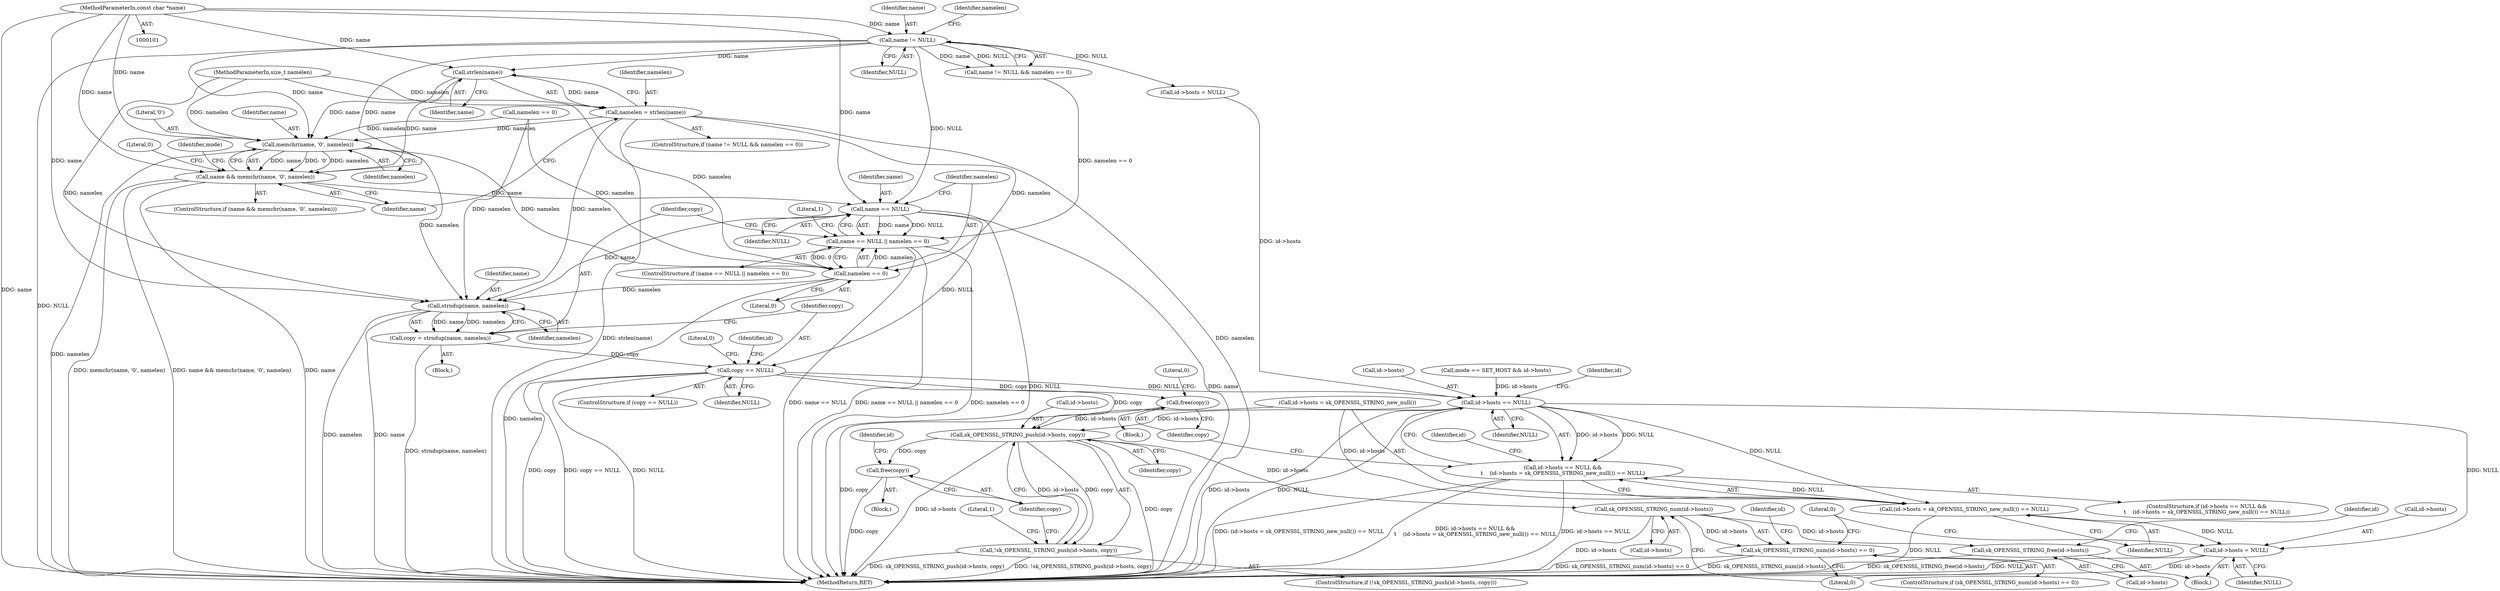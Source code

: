 digraph "0_openbsd_0654414afcce51a16d35d05060190a3ec4618d42@API" {
"1000118" [label="(Call,strlen(name))"];
"1000110" [label="(Call,name != NULL)"];
"1000104" [label="(MethodParameterIn,const char *name)"];
"1000116" [label="(Call,namelen = strlen(name))"];
"1000123" [label="(Call,memchr(name, '\0', namelen))"];
"1000121" [label="(Call,name && memchr(name, '\0', namelen))"];
"1000149" [label="(Call,name == NULL)"];
"1000148" [label="(Call,name == NULL || namelen == 0)"];
"1000159" [label="(Call,strndup(name, namelen))"];
"1000157" [label="(Call,copy = strndup(name, namelen))"];
"1000163" [label="(Call,copy == NULL)"];
"1000170" [label="(Call,id->hosts == NULL)"];
"1000169" [label="(Call,id->hosts == NULL &&\n\t    (id->hosts = sk_OPENSSL_STRING_new_null()) == NULL)"];
"1000175" [label="(Call,(id->hosts = sk_OPENSSL_STRING_new_null()) == NULL)"];
"1000209" [label="(Call,id->hosts = NULL)"];
"1000189" [label="(Call,sk_OPENSSL_STRING_push(id->hosts, copy))"];
"1000188" [label="(Call,!sk_OPENSSL_STRING_push(id->hosts, copy))"];
"1000195" [label="(Call,free(copy))"];
"1000199" [label="(Call,sk_OPENSSL_STRING_num(id->hosts))"];
"1000198" [label="(Call,sk_OPENSSL_STRING_num(id->hosts) == 0)"];
"1000205" [label="(Call,sk_OPENSSL_STRING_free(id->hosts))"];
"1000183" [label="(Call,free(copy))"];
"1000152" [label="(Call,namelen == 0)"];
"1000205" [label="(Call,sk_OPENSSL_STRING_free(id->hosts))"];
"1000142" [label="(Call,id->hosts = NULL)"];
"1000148" [label="(Call,name == NULL || namelen == 0)"];
"1000195" [label="(Call,free(copy))"];
"1000217" [label="(Literal,1)"];
"1000110" [label="(Call,name != NULL)"];
"1000169" [label="(Call,id->hosts == NULL &&\n\t    (id->hosts = sk_OPENSSL_STRING_new_null()) == NULL)"];
"1000218" [label="(MethodReturn,RET)"];
"1000108" [label="(ControlStructure,if (name != NULL && namelen == 0))"];
"1000152" [label="(Call,namelen == 0)"];
"1000161" [label="(Identifier,namelen)"];
"1000186" [label="(Literal,0)"];
"1000204" [label="(Block,)"];
"1000207" [label="(Identifier,id)"];
"1000114" [label="(Identifier,namelen)"];
"1000191" [label="(Identifier,id)"];
"1000124" [label="(Identifier,name)"];
"1000147" [label="(ControlStructure,if (name == NULL || namelen == 0))"];
"1000167" [label="(Literal,0)"];
"1000157" [label="(Call,copy = strndup(name, namelen))"];
"1000172" [label="(Identifier,id)"];
"1000154" [label="(Literal,0)"];
"1000190" [label="(Call,id->hosts)"];
"1000193" [label="(Identifier,copy)"];
"1000176" [label="(Call,id->hosts = sk_OPENSSL_STRING_new_null())"];
"1000182" [label="(Block,)"];
"1000203" [label="(Literal,0)"];
"1000211" [label="(Identifier,id)"];
"1000113" [label="(Call,namelen == 0)"];
"1000120" [label="(ControlStructure,if (name && memchr(name, '\0', namelen)))"];
"1000171" [label="(Call,id->hosts)"];
"1000162" [label="(ControlStructure,if (copy == NULL))"];
"1000187" [label="(ControlStructure,if (!sk_OPENSSL_STRING_push(id->hosts, copy)))"];
"1000200" [label="(Call,id->hosts)"];
"1000104" [label="(MethodParameterIn,const char *name)"];
"1000153" [label="(Identifier,namelen)"];
"1000150" [label="(Identifier,name)"];
"1000160" [label="(Identifier,name)"];
"1000164" [label="(Identifier,copy)"];
"1000165" [label="(Identifier,NULL)"];
"1000199" [label="(Call,sk_OPENSSL_STRING_num(id->hosts))"];
"1000121" [label="(Call,name && memchr(name, '\0', namelen))"];
"1000194" [label="(Block,)"];
"1000130" [label="(Call,mode == SET_HOST && id->hosts)"];
"1000188" [label="(Call,!sk_OPENSSL_STRING_push(id->hosts, copy))"];
"1000197" [label="(ControlStructure,if (sk_OPENSSL_STRING_num(id->hosts) == 0))"];
"1000168" [label="(ControlStructure,if (id->hosts == NULL &&\n\t    (id->hosts = sk_OPENSSL_STRING_new_null()) == NULL))"];
"1000128" [label="(Literal,0)"];
"1000119" [label="(Identifier,name)"];
"1000122" [label="(Identifier,name)"];
"1000170" [label="(Call,id->hosts == NULL)"];
"1000206" [label="(Call,id->hosts)"];
"1000159" [label="(Call,strndup(name, namelen))"];
"1000209" [label="(Call,id->hosts = NULL)"];
"1000181" [label="(Identifier,NULL)"];
"1000125" [label="(Literal,'\0')"];
"1000116" [label="(Call,namelen = strlen(name))"];
"1000118" [label="(Call,strlen(name))"];
"1000215" [label="(Literal,0)"];
"1000198" [label="(Call,sk_OPENSSL_STRING_num(id->hosts) == 0)"];
"1000105" [label="(MethodParameterIn,size_t namelen)"];
"1000158" [label="(Identifier,copy)"];
"1000210" [label="(Call,id->hosts)"];
"1000126" [label="(Identifier,namelen)"];
"1000201" [label="(Identifier,id)"];
"1000189" [label="(Call,sk_OPENSSL_STRING_push(id->hosts, copy))"];
"1000112" [label="(Identifier,NULL)"];
"1000175" [label="(Call,(id->hosts = sk_OPENSSL_STRING_new_null()) == NULL)"];
"1000117" [label="(Identifier,namelen)"];
"1000149" [label="(Call,name == NULL)"];
"1000163" [label="(Call,copy == NULL)"];
"1000109" [label="(Call,name != NULL && namelen == 0)"];
"1000196" [label="(Identifier,copy)"];
"1000174" [label="(Identifier,NULL)"];
"1000178" [label="(Identifier,id)"];
"1000213" [label="(Identifier,NULL)"];
"1000151" [label="(Identifier,NULL)"];
"1000132" [label="(Identifier,mode)"];
"1000156" [label="(Literal,1)"];
"1000106" [label="(Block,)"];
"1000123" [label="(Call,memchr(name, '\0', namelen))"];
"1000184" [label="(Identifier,copy)"];
"1000183" [label="(Call,free(copy))"];
"1000111" [label="(Identifier,name)"];
"1000118" -> "1000116"  [label="AST: "];
"1000118" -> "1000119"  [label="CFG: "];
"1000119" -> "1000118"  [label="AST: "];
"1000116" -> "1000118"  [label="CFG: "];
"1000118" -> "1000116"  [label="DDG: name"];
"1000110" -> "1000118"  [label="DDG: name"];
"1000104" -> "1000118"  [label="DDG: name"];
"1000118" -> "1000121"  [label="DDG: name"];
"1000118" -> "1000123"  [label="DDG: name"];
"1000110" -> "1000109"  [label="AST: "];
"1000110" -> "1000112"  [label="CFG: "];
"1000111" -> "1000110"  [label="AST: "];
"1000112" -> "1000110"  [label="AST: "];
"1000114" -> "1000110"  [label="CFG: "];
"1000109" -> "1000110"  [label="CFG: "];
"1000110" -> "1000218"  [label="DDG: NULL"];
"1000110" -> "1000109"  [label="DDG: name"];
"1000110" -> "1000109"  [label="DDG: NULL"];
"1000104" -> "1000110"  [label="DDG: name"];
"1000110" -> "1000121"  [label="DDG: name"];
"1000110" -> "1000123"  [label="DDG: name"];
"1000110" -> "1000142"  [label="DDG: NULL"];
"1000110" -> "1000149"  [label="DDG: NULL"];
"1000104" -> "1000101"  [label="AST: "];
"1000104" -> "1000218"  [label="DDG: name"];
"1000104" -> "1000121"  [label="DDG: name"];
"1000104" -> "1000123"  [label="DDG: name"];
"1000104" -> "1000149"  [label="DDG: name"];
"1000104" -> "1000159"  [label="DDG: name"];
"1000116" -> "1000108"  [label="AST: "];
"1000117" -> "1000116"  [label="AST: "];
"1000122" -> "1000116"  [label="CFG: "];
"1000116" -> "1000218"  [label="DDG: strlen(name)"];
"1000116" -> "1000218"  [label="DDG: namelen"];
"1000105" -> "1000116"  [label="DDG: namelen"];
"1000116" -> "1000123"  [label="DDG: namelen"];
"1000116" -> "1000152"  [label="DDG: namelen"];
"1000116" -> "1000159"  [label="DDG: namelen"];
"1000123" -> "1000121"  [label="AST: "];
"1000123" -> "1000126"  [label="CFG: "];
"1000124" -> "1000123"  [label="AST: "];
"1000125" -> "1000123"  [label="AST: "];
"1000126" -> "1000123"  [label="AST: "];
"1000121" -> "1000123"  [label="CFG: "];
"1000123" -> "1000218"  [label="DDG: namelen"];
"1000123" -> "1000121"  [label="DDG: name"];
"1000123" -> "1000121"  [label="DDG: '\0'"];
"1000123" -> "1000121"  [label="DDG: namelen"];
"1000113" -> "1000123"  [label="DDG: namelen"];
"1000105" -> "1000123"  [label="DDG: namelen"];
"1000123" -> "1000152"  [label="DDG: namelen"];
"1000123" -> "1000159"  [label="DDG: namelen"];
"1000121" -> "1000120"  [label="AST: "];
"1000121" -> "1000122"  [label="CFG: "];
"1000122" -> "1000121"  [label="AST: "];
"1000128" -> "1000121"  [label="CFG: "];
"1000132" -> "1000121"  [label="CFG: "];
"1000121" -> "1000218"  [label="DDG: memchr(name, '\0', namelen)"];
"1000121" -> "1000218"  [label="DDG: name && memchr(name, '\0', namelen)"];
"1000121" -> "1000218"  [label="DDG: name"];
"1000121" -> "1000149"  [label="DDG: name"];
"1000149" -> "1000148"  [label="AST: "];
"1000149" -> "1000151"  [label="CFG: "];
"1000150" -> "1000149"  [label="AST: "];
"1000151" -> "1000149"  [label="AST: "];
"1000153" -> "1000149"  [label="CFG: "];
"1000148" -> "1000149"  [label="CFG: "];
"1000149" -> "1000218"  [label="DDG: NULL"];
"1000149" -> "1000218"  [label="DDG: name"];
"1000149" -> "1000148"  [label="DDG: name"];
"1000149" -> "1000148"  [label="DDG: NULL"];
"1000149" -> "1000159"  [label="DDG: name"];
"1000149" -> "1000163"  [label="DDG: NULL"];
"1000148" -> "1000147"  [label="AST: "];
"1000148" -> "1000152"  [label="CFG: "];
"1000152" -> "1000148"  [label="AST: "];
"1000156" -> "1000148"  [label="CFG: "];
"1000158" -> "1000148"  [label="CFG: "];
"1000148" -> "1000218"  [label="DDG: namelen == 0"];
"1000148" -> "1000218"  [label="DDG: name == NULL"];
"1000148" -> "1000218"  [label="DDG: name == NULL || namelen == 0"];
"1000109" -> "1000148"  [label="DDG: namelen == 0"];
"1000152" -> "1000148"  [label="DDG: namelen"];
"1000152" -> "1000148"  [label="DDG: 0"];
"1000159" -> "1000157"  [label="AST: "];
"1000159" -> "1000161"  [label="CFG: "];
"1000160" -> "1000159"  [label="AST: "];
"1000161" -> "1000159"  [label="AST: "];
"1000157" -> "1000159"  [label="CFG: "];
"1000159" -> "1000218"  [label="DDG: name"];
"1000159" -> "1000218"  [label="DDG: namelen"];
"1000159" -> "1000157"  [label="DDG: name"];
"1000159" -> "1000157"  [label="DDG: namelen"];
"1000113" -> "1000159"  [label="DDG: namelen"];
"1000152" -> "1000159"  [label="DDG: namelen"];
"1000105" -> "1000159"  [label="DDG: namelen"];
"1000157" -> "1000106"  [label="AST: "];
"1000158" -> "1000157"  [label="AST: "];
"1000164" -> "1000157"  [label="CFG: "];
"1000157" -> "1000218"  [label="DDG: strndup(name, namelen)"];
"1000157" -> "1000163"  [label="DDG: copy"];
"1000163" -> "1000162"  [label="AST: "];
"1000163" -> "1000165"  [label="CFG: "];
"1000164" -> "1000163"  [label="AST: "];
"1000165" -> "1000163"  [label="AST: "];
"1000167" -> "1000163"  [label="CFG: "];
"1000172" -> "1000163"  [label="CFG: "];
"1000163" -> "1000218"  [label="DDG: copy"];
"1000163" -> "1000218"  [label="DDG: copy == NULL"];
"1000163" -> "1000218"  [label="DDG: NULL"];
"1000163" -> "1000170"  [label="DDG: NULL"];
"1000163" -> "1000183"  [label="DDG: copy"];
"1000163" -> "1000189"  [label="DDG: copy"];
"1000170" -> "1000169"  [label="AST: "];
"1000170" -> "1000174"  [label="CFG: "];
"1000171" -> "1000170"  [label="AST: "];
"1000174" -> "1000170"  [label="AST: "];
"1000178" -> "1000170"  [label="CFG: "];
"1000169" -> "1000170"  [label="CFG: "];
"1000170" -> "1000218"  [label="DDG: id->hosts"];
"1000170" -> "1000218"  [label="DDG: NULL"];
"1000170" -> "1000169"  [label="DDG: id->hosts"];
"1000170" -> "1000169"  [label="DDG: NULL"];
"1000130" -> "1000170"  [label="DDG: id->hosts"];
"1000142" -> "1000170"  [label="DDG: id->hosts"];
"1000170" -> "1000175"  [label="DDG: NULL"];
"1000170" -> "1000189"  [label="DDG: id->hosts"];
"1000170" -> "1000209"  [label="DDG: NULL"];
"1000169" -> "1000168"  [label="AST: "];
"1000169" -> "1000175"  [label="CFG: "];
"1000175" -> "1000169"  [label="AST: "];
"1000184" -> "1000169"  [label="CFG: "];
"1000191" -> "1000169"  [label="CFG: "];
"1000169" -> "1000218"  [label="DDG: id->hosts == NULL &&\n\t    (id->hosts = sk_OPENSSL_STRING_new_null()) == NULL"];
"1000169" -> "1000218"  [label="DDG: id->hosts == NULL"];
"1000169" -> "1000218"  [label="DDG: (id->hosts = sk_OPENSSL_STRING_new_null()) == NULL"];
"1000175" -> "1000169"  [label="DDG: NULL"];
"1000175" -> "1000181"  [label="CFG: "];
"1000176" -> "1000175"  [label="AST: "];
"1000181" -> "1000175"  [label="AST: "];
"1000175" -> "1000218"  [label="DDG: NULL"];
"1000176" -> "1000175"  [label="DDG: id->hosts"];
"1000175" -> "1000209"  [label="DDG: NULL"];
"1000209" -> "1000204"  [label="AST: "];
"1000209" -> "1000213"  [label="CFG: "];
"1000210" -> "1000209"  [label="AST: "];
"1000213" -> "1000209"  [label="AST: "];
"1000215" -> "1000209"  [label="CFG: "];
"1000209" -> "1000218"  [label="DDG: id->hosts"];
"1000209" -> "1000218"  [label="DDG: NULL"];
"1000189" -> "1000188"  [label="AST: "];
"1000189" -> "1000193"  [label="CFG: "];
"1000190" -> "1000189"  [label="AST: "];
"1000193" -> "1000189"  [label="AST: "];
"1000188" -> "1000189"  [label="CFG: "];
"1000189" -> "1000218"  [label="DDG: id->hosts"];
"1000189" -> "1000218"  [label="DDG: copy"];
"1000189" -> "1000188"  [label="DDG: id->hosts"];
"1000189" -> "1000188"  [label="DDG: copy"];
"1000176" -> "1000189"  [label="DDG: id->hosts"];
"1000189" -> "1000195"  [label="DDG: copy"];
"1000189" -> "1000199"  [label="DDG: id->hosts"];
"1000188" -> "1000187"  [label="AST: "];
"1000196" -> "1000188"  [label="CFG: "];
"1000217" -> "1000188"  [label="CFG: "];
"1000188" -> "1000218"  [label="DDG: !sk_OPENSSL_STRING_push(id->hosts, copy)"];
"1000188" -> "1000218"  [label="DDG: sk_OPENSSL_STRING_push(id->hosts, copy)"];
"1000195" -> "1000194"  [label="AST: "];
"1000195" -> "1000196"  [label="CFG: "];
"1000196" -> "1000195"  [label="AST: "];
"1000201" -> "1000195"  [label="CFG: "];
"1000195" -> "1000218"  [label="DDG: copy"];
"1000199" -> "1000198"  [label="AST: "];
"1000199" -> "1000200"  [label="CFG: "];
"1000200" -> "1000199"  [label="AST: "];
"1000203" -> "1000199"  [label="CFG: "];
"1000199" -> "1000218"  [label="DDG: id->hosts"];
"1000199" -> "1000198"  [label="DDG: id->hosts"];
"1000199" -> "1000205"  [label="DDG: id->hosts"];
"1000198" -> "1000197"  [label="AST: "];
"1000198" -> "1000203"  [label="CFG: "];
"1000203" -> "1000198"  [label="AST: "];
"1000207" -> "1000198"  [label="CFG: "];
"1000215" -> "1000198"  [label="CFG: "];
"1000198" -> "1000218"  [label="DDG: sk_OPENSSL_STRING_num(id->hosts)"];
"1000198" -> "1000218"  [label="DDG: sk_OPENSSL_STRING_num(id->hosts) == 0"];
"1000205" -> "1000204"  [label="AST: "];
"1000205" -> "1000206"  [label="CFG: "];
"1000206" -> "1000205"  [label="AST: "];
"1000211" -> "1000205"  [label="CFG: "];
"1000205" -> "1000218"  [label="DDG: sk_OPENSSL_STRING_free(id->hosts)"];
"1000183" -> "1000182"  [label="AST: "];
"1000183" -> "1000184"  [label="CFG: "];
"1000184" -> "1000183"  [label="AST: "];
"1000186" -> "1000183"  [label="CFG: "];
"1000183" -> "1000218"  [label="DDG: copy"];
"1000152" -> "1000154"  [label="CFG: "];
"1000153" -> "1000152"  [label="AST: "];
"1000154" -> "1000152"  [label="AST: "];
"1000152" -> "1000218"  [label="DDG: namelen"];
"1000113" -> "1000152"  [label="DDG: namelen"];
"1000105" -> "1000152"  [label="DDG: namelen"];
}
